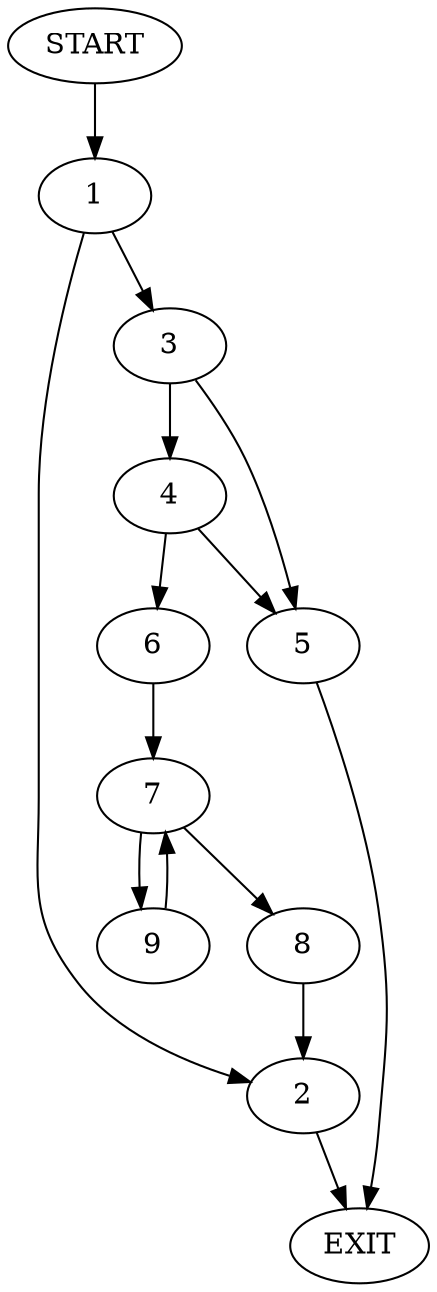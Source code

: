 digraph {
0 [label="START"]
10 [label="EXIT"]
0 -> 1
1 -> 2
1 -> 3
2 -> 10
3 -> 4
3 -> 5
4 -> 6
4 -> 5
5 -> 10
6 -> 7
7 -> 8
7 -> 9
8 -> 2
9 -> 7
}
